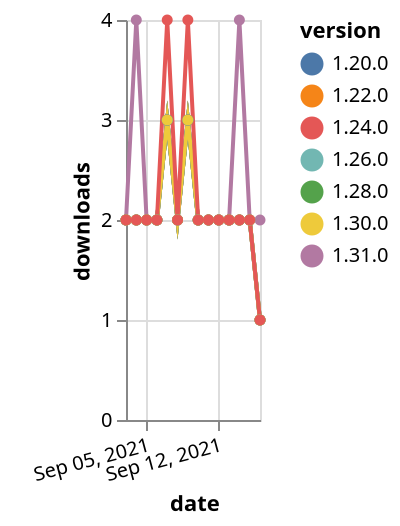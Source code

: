 {"$schema": "https://vega.github.io/schema/vega-lite/v5.json", "description": "A simple bar chart with embedded data.", "data": {"values": [{"date": "2021-09-03", "total": 1016, "delta": 2, "version": "1.31.0"}, {"date": "2021-09-04", "total": 1020, "delta": 4, "version": "1.31.0"}, {"date": "2021-09-05", "total": 1022, "delta": 2, "version": "1.31.0"}, {"date": "2021-09-06", "total": 1024, "delta": 2, "version": "1.31.0"}, {"date": "2021-09-07", "total": 1027, "delta": 3, "version": "1.31.0"}, {"date": "2021-09-08", "total": 1029, "delta": 2, "version": "1.31.0"}, {"date": "2021-09-09", "total": 1032, "delta": 3, "version": "1.31.0"}, {"date": "2021-09-10", "total": 1034, "delta": 2, "version": "1.31.0"}, {"date": "2021-09-11", "total": 1036, "delta": 2, "version": "1.31.0"}, {"date": "2021-09-12", "total": 1038, "delta": 2, "version": "1.31.0"}, {"date": "2021-09-13", "total": 1040, "delta": 2, "version": "1.31.0"}, {"date": "2021-09-14", "total": 1044, "delta": 4, "version": "1.31.0"}, {"date": "2021-09-15", "total": 1046, "delta": 2, "version": "1.31.0"}, {"date": "2021-09-16", "total": 1048, "delta": 2, "version": "1.31.0"}, {"date": "2021-09-03", "total": 2658, "delta": 2, "version": "1.22.0"}, {"date": "2021-09-04", "total": 2660, "delta": 2, "version": "1.22.0"}, {"date": "2021-09-05", "total": 2662, "delta": 2, "version": "1.22.0"}, {"date": "2021-09-06", "total": 2664, "delta": 2, "version": "1.22.0"}, {"date": "2021-09-07", "total": 2667, "delta": 3, "version": "1.22.0"}, {"date": "2021-09-08", "total": 2669, "delta": 2, "version": "1.22.0"}, {"date": "2021-09-09", "total": 2672, "delta": 3, "version": "1.22.0"}, {"date": "2021-09-10", "total": 2674, "delta": 2, "version": "1.22.0"}, {"date": "2021-09-11", "total": 2676, "delta": 2, "version": "1.22.0"}, {"date": "2021-09-12", "total": 2678, "delta": 2, "version": "1.22.0"}, {"date": "2021-09-13", "total": 2680, "delta": 2, "version": "1.22.0"}, {"date": "2021-09-14", "total": 2682, "delta": 2, "version": "1.22.0"}, {"date": "2021-09-15", "total": 2684, "delta": 2, "version": "1.22.0"}, {"date": "2021-09-16", "total": 2685, "delta": 1, "version": "1.22.0"}, {"date": "2021-09-03", "total": 1639, "delta": 2, "version": "1.28.0"}, {"date": "2021-09-04", "total": 1641, "delta": 2, "version": "1.28.0"}, {"date": "2021-09-05", "total": 1643, "delta": 2, "version": "1.28.0"}, {"date": "2021-09-06", "total": 1645, "delta": 2, "version": "1.28.0"}, {"date": "2021-09-07", "total": 1648, "delta": 3, "version": "1.28.0"}, {"date": "2021-09-08", "total": 1650, "delta": 2, "version": "1.28.0"}, {"date": "2021-09-09", "total": 1653, "delta": 3, "version": "1.28.0"}, {"date": "2021-09-10", "total": 1655, "delta": 2, "version": "1.28.0"}, {"date": "2021-09-11", "total": 1657, "delta": 2, "version": "1.28.0"}, {"date": "2021-09-12", "total": 1659, "delta": 2, "version": "1.28.0"}, {"date": "2021-09-13", "total": 1661, "delta": 2, "version": "1.28.0"}, {"date": "2021-09-14", "total": 1663, "delta": 2, "version": "1.28.0"}, {"date": "2021-09-15", "total": 1665, "delta": 2, "version": "1.28.0"}, {"date": "2021-09-16", "total": 1666, "delta": 1, "version": "1.28.0"}, {"date": "2021-09-03", "total": 2022, "delta": 2, "version": "1.26.0"}, {"date": "2021-09-04", "total": 2024, "delta": 2, "version": "1.26.0"}, {"date": "2021-09-05", "total": 2026, "delta": 2, "version": "1.26.0"}, {"date": "2021-09-06", "total": 2028, "delta": 2, "version": "1.26.0"}, {"date": "2021-09-07", "total": 2031, "delta": 3, "version": "1.26.0"}, {"date": "2021-09-08", "total": 2033, "delta": 2, "version": "1.26.0"}, {"date": "2021-09-09", "total": 2036, "delta": 3, "version": "1.26.0"}, {"date": "2021-09-10", "total": 2038, "delta": 2, "version": "1.26.0"}, {"date": "2021-09-11", "total": 2040, "delta": 2, "version": "1.26.0"}, {"date": "2021-09-12", "total": 2042, "delta": 2, "version": "1.26.0"}, {"date": "2021-09-13", "total": 2044, "delta": 2, "version": "1.26.0"}, {"date": "2021-09-14", "total": 2046, "delta": 2, "version": "1.26.0"}, {"date": "2021-09-15", "total": 2048, "delta": 2, "version": "1.26.0"}, {"date": "2021-09-16", "total": 2049, "delta": 1, "version": "1.26.0"}, {"date": "2021-09-03", "total": 2647, "delta": 2, "version": "1.20.0"}, {"date": "2021-09-04", "total": 2649, "delta": 2, "version": "1.20.0"}, {"date": "2021-09-05", "total": 2651, "delta": 2, "version": "1.20.0"}, {"date": "2021-09-06", "total": 2653, "delta": 2, "version": "1.20.0"}, {"date": "2021-09-07", "total": 2656, "delta": 3, "version": "1.20.0"}, {"date": "2021-09-08", "total": 2658, "delta": 2, "version": "1.20.0"}, {"date": "2021-09-09", "total": 2661, "delta": 3, "version": "1.20.0"}, {"date": "2021-09-10", "total": 2663, "delta": 2, "version": "1.20.0"}, {"date": "2021-09-11", "total": 2665, "delta": 2, "version": "1.20.0"}, {"date": "2021-09-12", "total": 2667, "delta": 2, "version": "1.20.0"}, {"date": "2021-09-13", "total": 2669, "delta": 2, "version": "1.20.0"}, {"date": "2021-09-14", "total": 2671, "delta": 2, "version": "1.20.0"}, {"date": "2021-09-15", "total": 2673, "delta": 2, "version": "1.20.0"}, {"date": "2021-09-16", "total": 2674, "delta": 1, "version": "1.20.0"}, {"date": "2021-09-03", "total": 1458, "delta": 2, "version": "1.30.0"}, {"date": "2021-09-04", "total": 1460, "delta": 2, "version": "1.30.0"}, {"date": "2021-09-05", "total": 1462, "delta": 2, "version": "1.30.0"}, {"date": "2021-09-06", "total": 1464, "delta": 2, "version": "1.30.0"}, {"date": "2021-09-07", "total": 1467, "delta": 3, "version": "1.30.0"}, {"date": "2021-09-08", "total": 1469, "delta": 2, "version": "1.30.0"}, {"date": "2021-09-09", "total": 1472, "delta": 3, "version": "1.30.0"}, {"date": "2021-09-10", "total": 1474, "delta": 2, "version": "1.30.0"}, {"date": "2021-09-11", "total": 1476, "delta": 2, "version": "1.30.0"}, {"date": "2021-09-12", "total": 1478, "delta": 2, "version": "1.30.0"}, {"date": "2021-09-13", "total": 1480, "delta": 2, "version": "1.30.0"}, {"date": "2021-09-14", "total": 1482, "delta": 2, "version": "1.30.0"}, {"date": "2021-09-15", "total": 1484, "delta": 2, "version": "1.30.0"}, {"date": "2021-09-16", "total": 1485, "delta": 1, "version": "1.30.0"}, {"date": "2021-09-03", "total": 2528, "delta": 2, "version": "1.24.0"}, {"date": "2021-09-04", "total": 2530, "delta": 2, "version": "1.24.0"}, {"date": "2021-09-05", "total": 2532, "delta": 2, "version": "1.24.0"}, {"date": "2021-09-06", "total": 2534, "delta": 2, "version": "1.24.0"}, {"date": "2021-09-07", "total": 2538, "delta": 4, "version": "1.24.0"}, {"date": "2021-09-08", "total": 2540, "delta": 2, "version": "1.24.0"}, {"date": "2021-09-09", "total": 2544, "delta": 4, "version": "1.24.0"}, {"date": "2021-09-10", "total": 2546, "delta": 2, "version": "1.24.0"}, {"date": "2021-09-11", "total": 2548, "delta": 2, "version": "1.24.0"}, {"date": "2021-09-12", "total": 2550, "delta": 2, "version": "1.24.0"}, {"date": "2021-09-13", "total": 2552, "delta": 2, "version": "1.24.0"}, {"date": "2021-09-14", "total": 2554, "delta": 2, "version": "1.24.0"}, {"date": "2021-09-15", "total": 2556, "delta": 2, "version": "1.24.0"}, {"date": "2021-09-16", "total": 2557, "delta": 1, "version": "1.24.0"}]}, "width": "container", "mark": {"type": "line", "point": {"filled": true}}, "encoding": {"x": {"field": "date", "type": "temporal", "timeUnit": "yearmonthdate", "title": "date", "axis": {"labelAngle": -15}}, "y": {"field": "delta", "type": "quantitative", "title": "downloads"}, "color": {"field": "version", "type": "nominal"}, "tooltip": {"field": "delta"}}}